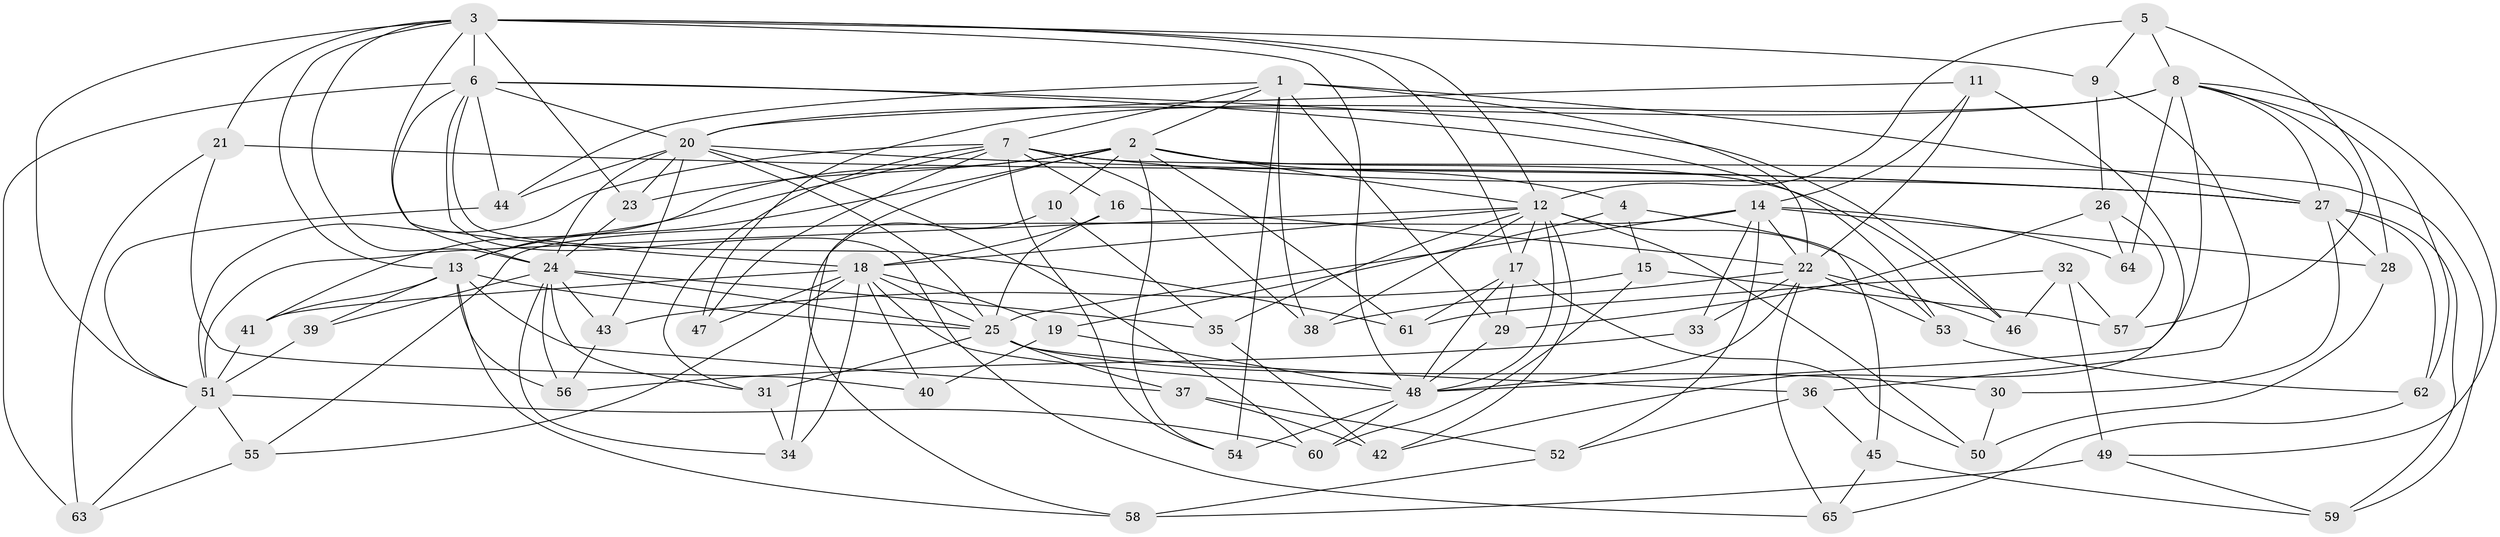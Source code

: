 // original degree distribution, {4: 1.0}
// Generated by graph-tools (version 1.1) at 2025/53/03/04/25 22:53:56]
// undirected, 65 vertices, 177 edges
graph export_dot {
  node [color=gray90,style=filled];
  1;
  2;
  3;
  4;
  5;
  6;
  7;
  8;
  9;
  10;
  11;
  12;
  13;
  14;
  15;
  16;
  17;
  18;
  19;
  20;
  21;
  22;
  23;
  24;
  25;
  26;
  27;
  28;
  29;
  30;
  31;
  32;
  33;
  34;
  35;
  36;
  37;
  38;
  39;
  40;
  41;
  42;
  43;
  44;
  45;
  46;
  47;
  48;
  49;
  50;
  51;
  52;
  53;
  54;
  55;
  56;
  57;
  58;
  59;
  60;
  61;
  62;
  63;
  64;
  65;
  1 -- 2 [weight=1.0];
  1 -- 7 [weight=2.0];
  1 -- 22 [weight=2.0];
  1 -- 27 [weight=1.0];
  1 -- 29 [weight=1.0];
  1 -- 38 [weight=1.0];
  1 -- 44 [weight=1.0];
  1 -- 54 [weight=1.0];
  2 -- 4 [weight=1.0];
  2 -- 10 [weight=2.0];
  2 -- 12 [weight=1.0];
  2 -- 13 [weight=1.0];
  2 -- 23 [weight=1.0];
  2 -- 41 [weight=1.0];
  2 -- 46 [weight=1.0];
  2 -- 54 [weight=1.0];
  2 -- 58 [weight=1.0];
  2 -- 61 [weight=1.0];
  3 -- 6 [weight=2.0];
  3 -- 9 [weight=1.0];
  3 -- 12 [weight=1.0];
  3 -- 13 [weight=1.0];
  3 -- 17 [weight=1.0];
  3 -- 18 [weight=1.0];
  3 -- 21 [weight=1.0];
  3 -- 23 [weight=1.0];
  3 -- 24 [weight=1.0];
  3 -- 48 [weight=1.0];
  3 -- 51 [weight=1.0];
  4 -- 15 [weight=1.0];
  4 -- 19 [weight=1.0];
  4 -- 45 [weight=1.0];
  5 -- 8 [weight=1.0];
  5 -- 9 [weight=1.0];
  5 -- 12 [weight=1.0];
  5 -- 28 [weight=1.0];
  6 -- 20 [weight=1.0];
  6 -- 24 [weight=1.0];
  6 -- 44 [weight=1.0];
  6 -- 46 [weight=1.0];
  6 -- 53 [weight=1.0];
  6 -- 61 [weight=1.0];
  6 -- 63 [weight=1.0];
  6 -- 65 [weight=1.0];
  7 -- 13 [weight=2.0];
  7 -- 16 [weight=1.0];
  7 -- 27 [weight=1.0];
  7 -- 31 [weight=1.0];
  7 -- 38 [weight=1.0];
  7 -- 47 [weight=1.0];
  7 -- 51 [weight=1.0];
  7 -- 54 [weight=1.0];
  7 -- 59 [weight=1.0];
  8 -- 20 [weight=2.0];
  8 -- 27 [weight=1.0];
  8 -- 47 [weight=2.0];
  8 -- 48 [weight=1.0];
  8 -- 49 [weight=1.0];
  8 -- 57 [weight=1.0];
  8 -- 62 [weight=1.0];
  8 -- 64 [weight=2.0];
  9 -- 26 [weight=1.0];
  9 -- 36 [weight=1.0];
  10 -- 34 [weight=1.0];
  10 -- 35 [weight=1.0];
  11 -- 14 [weight=1.0];
  11 -- 20 [weight=1.0];
  11 -- 22 [weight=1.0];
  11 -- 42 [weight=1.0];
  12 -- 17 [weight=1.0];
  12 -- 18 [weight=1.0];
  12 -- 35 [weight=1.0];
  12 -- 38 [weight=1.0];
  12 -- 42 [weight=1.0];
  12 -- 48 [weight=1.0];
  12 -- 50 [weight=1.0];
  12 -- 51 [weight=1.0];
  12 -- 53 [weight=1.0];
  13 -- 25 [weight=1.0];
  13 -- 37 [weight=1.0];
  13 -- 39 [weight=1.0];
  13 -- 41 [weight=1.0];
  13 -- 56 [weight=1.0];
  13 -- 58 [weight=1.0];
  14 -- 22 [weight=2.0];
  14 -- 25 [weight=1.0];
  14 -- 28 [weight=1.0];
  14 -- 33 [weight=2.0];
  14 -- 52 [weight=1.0];
  14 -- 55 [weight=1.0];
  14 -- 64 [weight=1.0];
  15 -- 43 [weight=1.0];
  15 -- 57 [weight=1.0];
  15 -- 60 [weight=1.0];
  16 -- 18 [weight=1.0];
  16 -- 22 [weight=1.0];
  16 -- 25 [weight=1.0];
  17 -- 29 [weight=1.0];
  17 -- 48 [weight=1.0];
  17 -- 50 [weight=1.0];
  17 -- 61 [weight=1.0];
  18 -- 19 [weight=1.0];
  18 -- 25 [weight=1.0];
  18 -- 34 [weight=1.0];
  18 -- 40 [weight=2.0];
  18 -- 41 [weight=1.0];
  18 -- 47 [weight=1.0];
  18 -- 48 [weight=1.0];
  18 -- 55 [weight=1.0];
  19 -- 40 [weight=1.0];
  19 -- 48 [weight=1.0];
  20 -- 23 [weight=1.0];
  20 -- 24 [weight=2.0];
  20 -- 25 [weight=1.0];
  20 -- 27 [weight=1.0];
  20 -- 43 [weight=1.0];
  20 -- 44 [weight=1.0];
  20 -- 60 [weight=1.0];
  21 -- 27 [weight=1.0];
  21 -- 40 [weight=1.0];
  21 -- 63 [weight=1.0];
  22 -- 33 [weight=1.0];
  22 -- 38 [weight=1.0];
  22 -- 46 [weight=1.0];
  22 -- 48 [weight=1.0];
  22 -- 53 [weight=1.0];
  22 -- 65 [weight=1.0];
  23 -- 24 [weight=1.0];
  24 -- 25 [weight=1.0];
  24 -- 31 [weight=1.0];
  24 -- 34 [weight=1.0];
  24 -- 35 [weight=1.0];
  24 -- 39 [weight=1.0];
  24 -- 43 [weight=1.0];
  24 -- 56 [weight=1.0];
  25 -- 30 [weight=1.0];
  25 -- 31 [weight=1.0];
  25 -- 36 [weight=1.0];
  25 -- 37 [weight=1.0];
  26 -- 29 [weight=1.0];
  26 -- 57 [weight=1.0];
  26 -- 64 [weight=1.0];
  27 -- 28 [weight=1.0];
  27 -- 30 [weight=2.0];
  27 -- 59 [weight=1.0];
  27 -- 62 [weight=1.0];
  28 -- 50 [weight=1.0];
  29 -- 48 [weight=1.0];
  30 -- 50 [weight=1.0];
  31 -- 34 [weight=1.0];
  32 -- 46 [weight=1.0];
  32 -- 49 [weight=1.0];
  32 -- 57 [weight=1.0];
  32 -- 61 [weight=1.0];
  33 -- 56 [weight=1.0];
  35 -- 42 [weight=1.0];
  36 -- 45 [weight=1.0];
  36 -- 52 [weight=1.0];
  37 -- 42 [weight=1.0];
  37 -- 52 [weight=1.0];
  39 -- 51 [weight=2.0];
  41 -- 51 [weight=1.0];
  43 -- 56 [weight=1.0];
  44 -- 51 [weight=1.0];
  45 -- 59 [weight=1.0];
  45 -- 65 [weight=1.0];
  48 -- 54 [weight=1.0];
  48 -- 60 [weight=1.0];
  49 -- 58 [weight=1.0];
  49 -- 59 [weight=1.0];
  51 -- 55 [weight=1.0];
  51 -- 60 [weight=1.0];
  51 -- 63 [weight=1.0];
  52 -- 58 [weight=1.0];
  53 -- 62 [weight=1.0];
  55 -- 63 [weight=1.0];
  62 -- 65 [weight=1.0];
}
